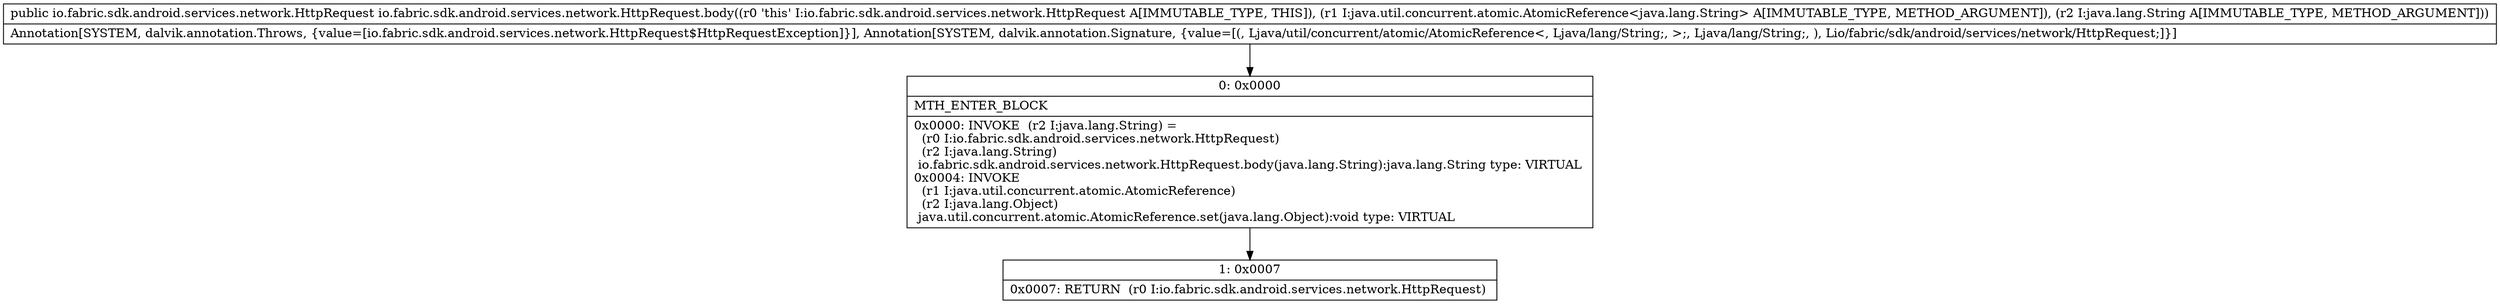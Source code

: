 digraph "CFG forio.fabric.sdk.android.services.network.HttpRequest.body(Ljava\/util\/concurrent\/atomic\/AtomicReference;Ljava\/lang\/String;)Lio\/fabric\/sdk\/android\/services\/network\/HttpRequest;" {
Node_0 [shape=record,label="{0\:\ 0x0000|MTH_ENTER_BLOCK\l|0x0000: INVOKE  (r2 I:java.lang.String) = \l  (r0 I:io.fabric.sdk.android.services.network.HttpRequest)\l  (r2 I:java.lang.String)\l io.fabric.sdk.android.services.network.HttpRequest.body(java.lang.String):java.lang.String type: VIRTUAL \l0x0004: INVOKE  \l  (r1 I:java.util.concurrent.atomic.AtomicReference)\l  (r2 I:java.lang.Object)\l java.util.concurrent.atomic.AtomicReference.set(java.lang.Object):void type: VIRTUAL \l}"];
Node_1 [shape=record,label="{1\:\ 0x0007|0x0007: RETURN  (r0 I:io.fabric.sdk.android.services.network.HttpRequest) \l}"];
MethodNode[shape=record,label="{public io.fabric.sdk.android.services.network.HttpRequest io.fabric.sdk.android.services.network.HttpRequest.body((r0 'this' I:io.fabric.sdk.android.services.network.HttpRequest A[IMMUTABLE_TYPE, THIS]), (r1 I:java.util.concurrent.atomic.AtomicReference\<java.lang.String\> A[IMMUTABLE_TYPE, METHOD_ARGUMENT]), (r2 I:java.lang.String A[IMMUTABLE_TYPE, METHOD_ARGUMENT]))  | Annotation[SYSTEM, dalvik.annotation.Throws, \{value=[io.fabric.sdk.android.services.network.HttpRequest$HttpRequestException]\}], Annotation[SYSTEM, dalvik.annotation.Signature, \{value=[(, Ljava\/util\/concurrent\/atomic\/AtomicReference\<, Ljava\/lang\/String;, \>;, Ljava\/lang\/String;, ), Lio\/fabric\/sdk\/android\/services\/network\/HttpRequest;]\}]\l}"];
MethodNode -> Node_0;
Node_0 -> Node_1;
}

